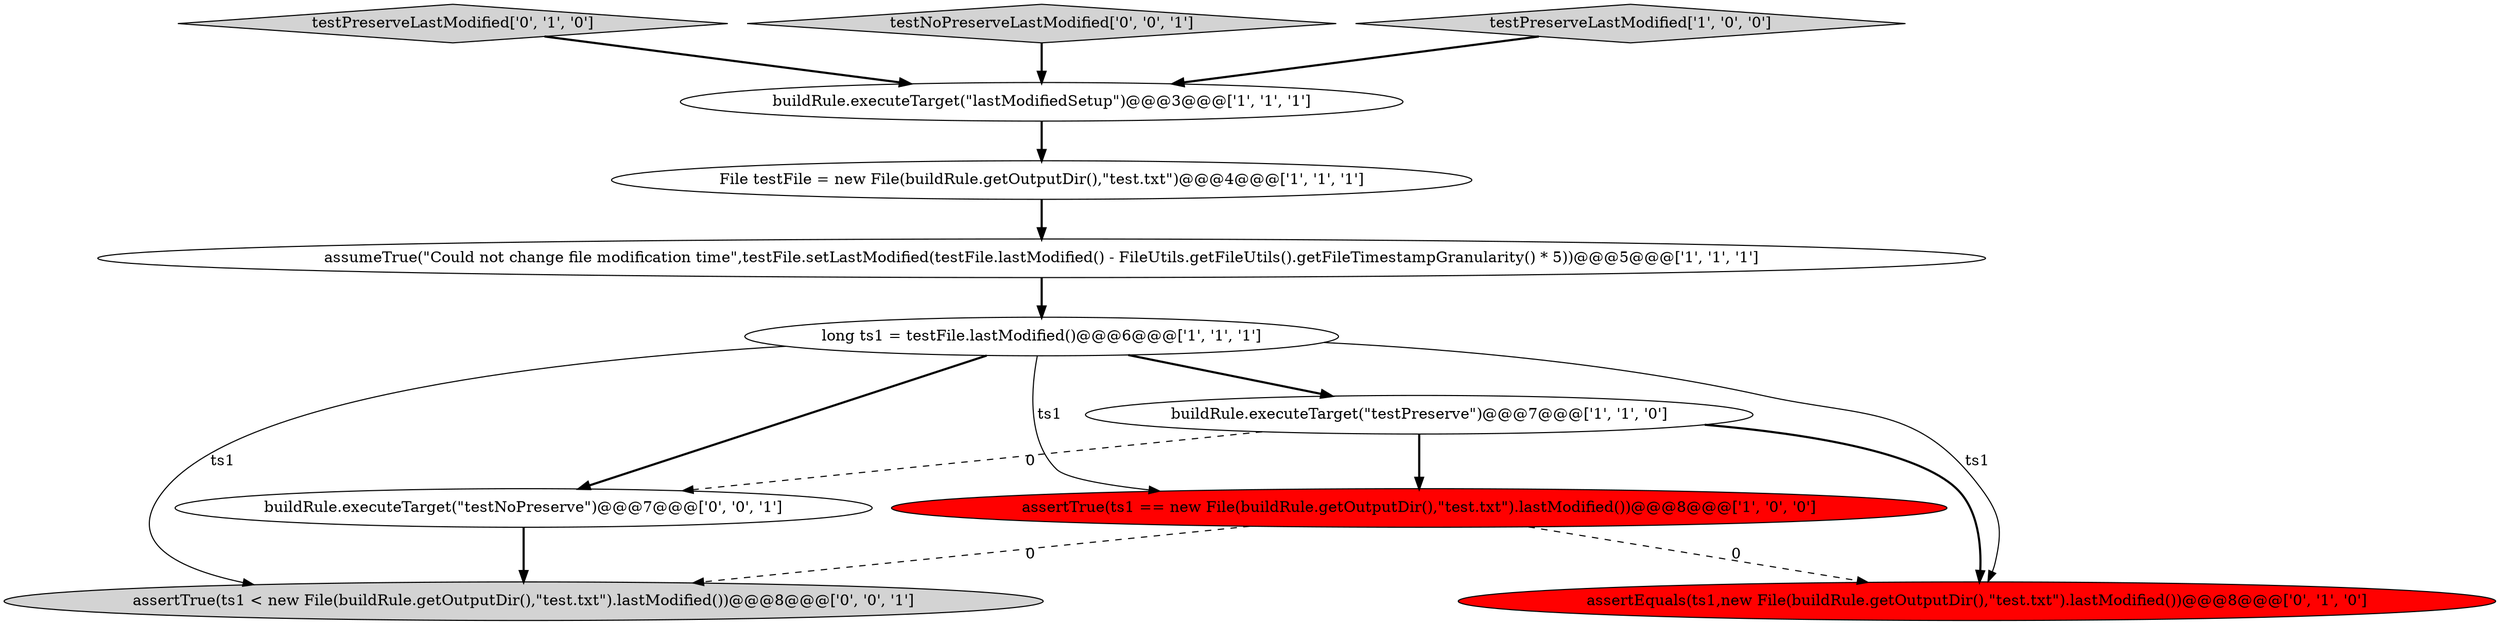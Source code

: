 digraph {
7 [style = filled, label = "testPreserveLastModified['0', '1', '0']", fillcolor = lightgray, shape = diamond image = "AAA0AAABBB2BBB"];
3 [style = filled, label = "assumeTrue(\"Could not change file modification time\",testFile.setLastModified(testFile.lastModified() - FileUtils.getFileUtils().getFileTimestampGranularity() * 5))@@@5@@@['1', '1', '1']", fillcolor = white, shape = ellipse image = "AAA0AAABBB1BBB"];
0 [style = filled, label = "long ts1 = testFile.lastModified()@@@6@@@['1', '1', '1']", fillcolor = white, shape = ellipse image = "AAA0AAABBB1BBB"];
10 [style = filled, label = "assertTrue(ts1 < new File(buildRule.getOutputDir(),\"test.txt\").lastModified())@@@8@@@['0', '0', '1']", fillcolor = lightgray, shape = ellipse image = "AAA0AAABBB3BBB"];
1 [style = filled, label = "buildRule.executeTarget(\"testPreserve\")@@@7@@@['1', '1', '0']", fillcolor = white, shape = ellipse image = "AAA0AAABBB1BBB"];
5 [style = filled, label = "File testFile = new File(buildRule.getOutputDir(),\"test.txt\")@@@4@@@['1', '1', '1']", fillcolor = white, shape = ellipse image = "AAA0AAABBB1BBB"];
9 [style = filled, label = "testNoPreserveLastModified['0', '0', '1']", fillcolor = lightgray, shape = diamond image = "AAA0AAABBB3BBB"];
2 [style = filled, label = "assertTrue(ts1 == new File(buildRule.getOutputDir(),\"test.txt\").lastModified())@@@8@@@['1', '0', '0']", fillcolor = red, shape = ellipse image = "AAA1AAABBB1BBB"];
6 [style = filled, label = "buildRule.executeTarget(\"lastModifiedSetup\")@@@3@@@['1', '1', '1']", fillcolor = white, shape = ellipse image = "AAA0AAABBB1BBB"];
11 [style = filled, label = "buildRule.executeTarget(\"testNoPreserve\")@@@7@@@['0', '0', '1']", fillcolor = white, shape = ellipse image = "AAA0AAABBB3BBB"];
8 [style = filled, label = "assertEquals(ts1,new File(buildRule.getOutputDir(),\"test.txt\").lastModified())@@@8@@@['0', '1', '0']", fillcolor = red, shape = ellipse image = "AAA1AAABBB2BBB"];
4 [style = filled, label = "testPreserveLastModified['1', '0', '0']", fillcolor = lightgray, shape = diamond image = "AAA0AAABBB1BBB"];
5->3 [style = bold, label=""];
0->10 [style = solid, label="ts1"];
0->11 [style = bold, label=""];
6->5 [style = bold, label=""];
0->2 [style = solid, label="ts1"];
1->2 [style = bold, label=""];
1->8 [style = bold, label=""];
0->8 [style = solid, label="ts1"];
4->6 [style = bold, label=""];
11->10 [style = bold, label=""];
0->1 [style = bold, label=""];
2->8 [style = dashed, label="0"];
1->11 [style = dashed, label="0"];
3->0 [style = bold, label=""];
7->6 [style = bold, label=""];
9->6 [style = bold, label=""];
2->10 [style = dashed, label="0"];
}
